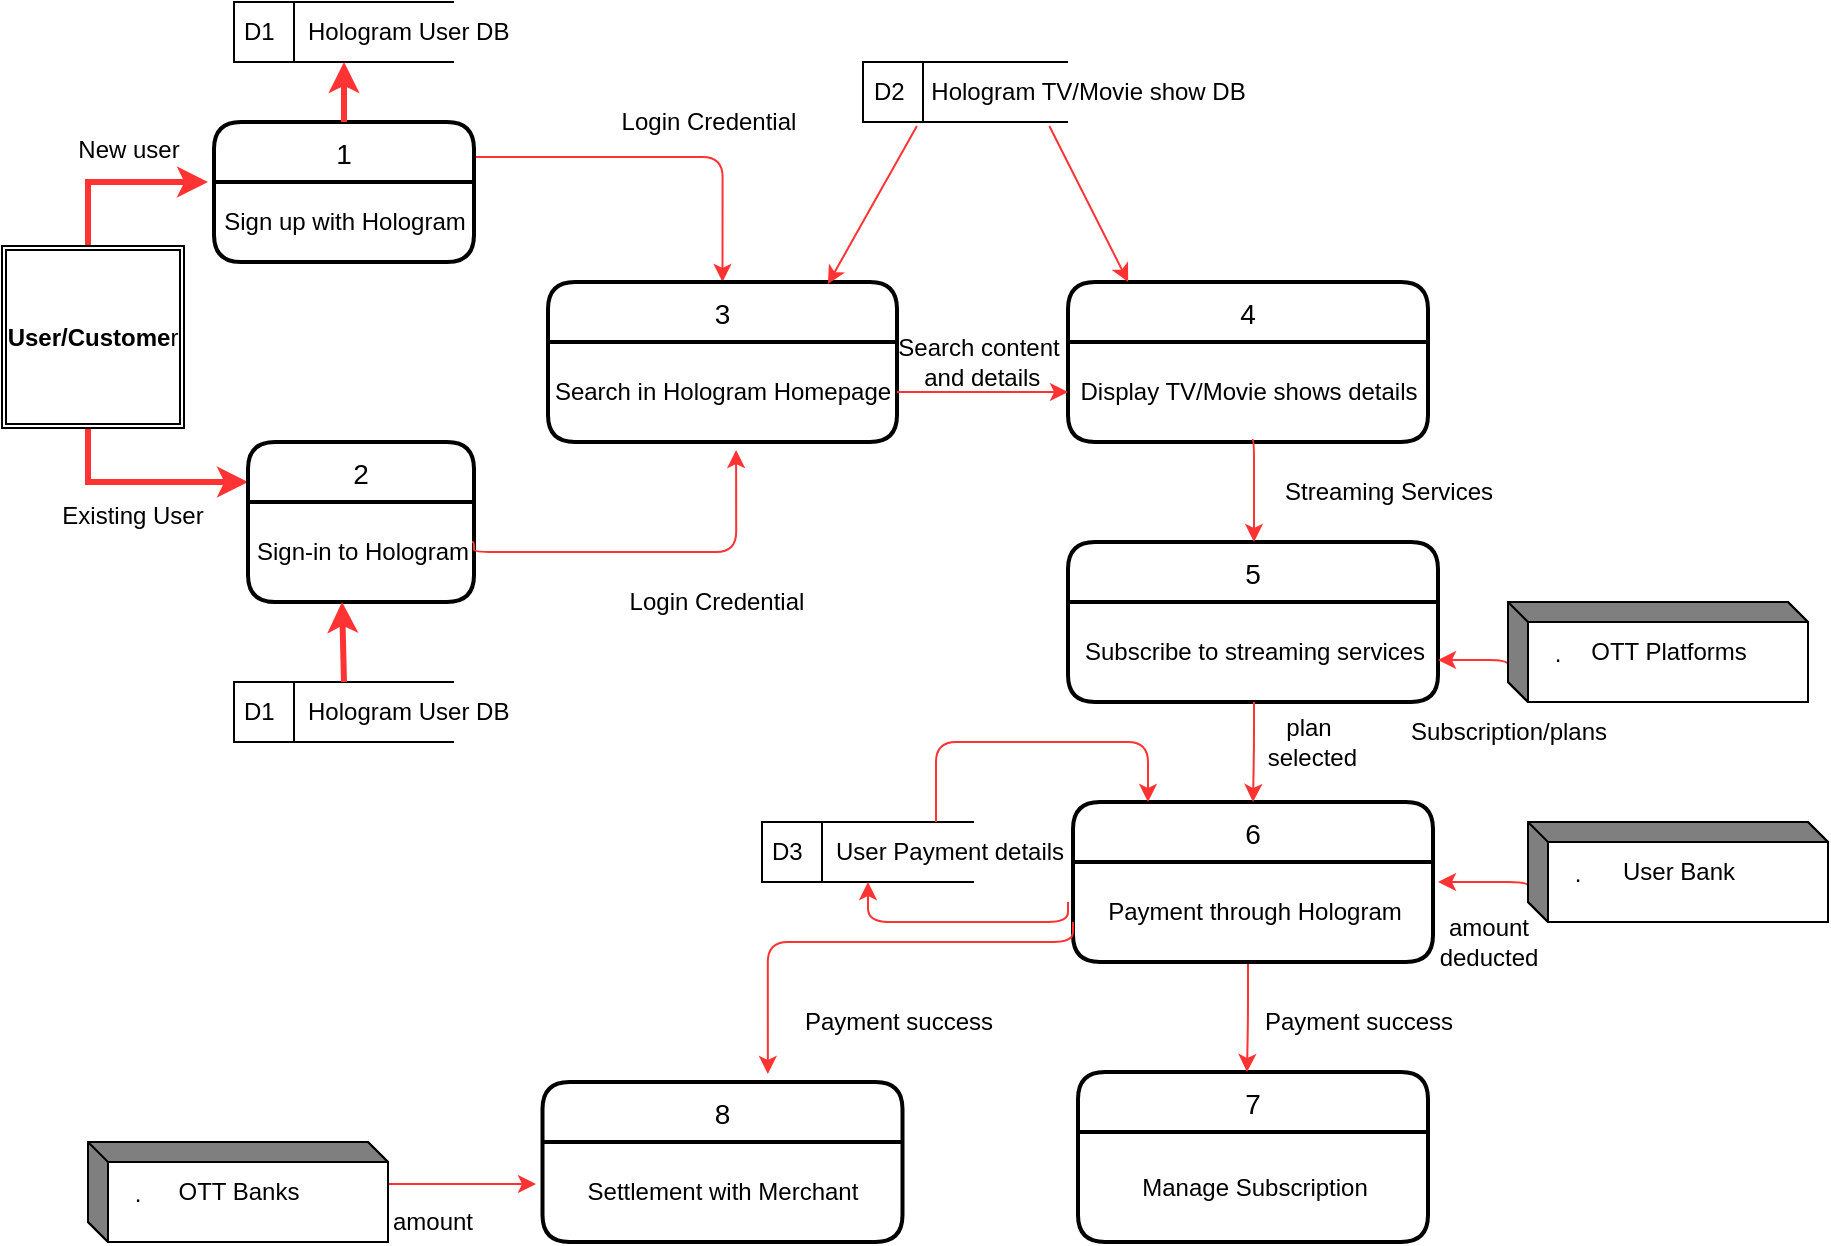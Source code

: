<mxfile version="13.10.6" type="github">
  <diagram id="MY9PlB7ft-bpY4L-uhnj" name="Page-1">
    <mxGraphModel dx="946" dy="651" grid="0" gridSize="10" guides="1" tooltips="1" connect="1" arrows="1" fold="1" page="1" pageScale="1" pageWidth="827" pageHeight="1169" math="0" shadow="0">
      <root>
        <mxCell id="0" />
        <mxCell id="1" parent="0" />
        <mxCell id="Iza76VuhR1Gx-UY5kcg5-1" value="" style="endArrow=classic;html=1;fillColor=#FF0000;strokeColor=#FF3333;rounded=0;strokeWidth=3;" parent="1" edge="1">
          <mxGeometry width="50" height="50" relative="1" as="geometry">
            <mxPoint x="100" y="150" as="sourcePoint" />
            <mxPoint x="160" y="100" as="targetPoint" />
            <Array as="points">
              <mxPoint x="100" y="100" />
            </Array>
          </mxGeometry>
        </mxCell>
        <mxCell id="Iza76VuhR1Gx-UY5kcg5-2" value="" style="endArrow=classic;html=1;fillColor=#FF0000;strokeColor=#FF3333;exitX=0.75;exitY=1;exitDx=0;exitDy=0;entryX=0;entryY=0.25;entryDx=0;entryDy=0;rounded=0;strokeWidth=3;" parent="1" target="Iza76VuhR1Gx-UY5kcg5-6" edge="1">
          <mxGeometry width="50" height="50" relative="1" as="geometry">
            <mxPoint x="100" y="200" as="sourcePoint" />
            <mxPoint x="414" y="340" as="targetPoint" />
            <Array as="points">
              <mxPoint x="100" y="250" />
            </Array>
          </mxGeometry>
        </mxCell>
        <mxCell id="Iza76VuhR1Gx-UY5kcg5-3" value="" style="edgeStyle=segmentEdgeStyle;endArrow=classic;html=1;strokeColor=#FF3333;fillColor=#FF0000;entryX=0.5;entryY=0;entryDx=0;entryDy=0;exitX=1;exitY=0.25;exitDx=0;exitDy=0;" parent="1" source="Iza76VuhR1Gx-UY5kcg5-4" target="Iza76VuhR1Gx-UY5kcg5-8" edge="1">
          <mxGeometry width="50" height="50" relative="1" as="geometry">
            <mxPoint x="570" y="170" as="sourcePoint" />
            <mxPoint x="499.72" y="141" as="targetPoint" />
            <Array as="points" />
          </mxGeometry>
        </mxCell>
        <mxCell id="Iza76VuhR1Gx-UY5kcg5-4" value="1" style="swimlane;childLayout=stackLayout;horizontal=1;startSize=30;horizontalStack=0;rounded=1;fontSize=14;fontStyle=0;strokeWidth=2;resizeParent=0;resizeLast=1;shadow=0;dashed=0;align=center;" parent="1" vertex="1">
          <mxGeometry x="163" y="70" width="130" height="70" as="geometry">
            <mxRectangle x="20" y="370" width="40" height="30" as="alternateBounds" />
          </mxGeometry>
        </mxCell>
        <mxCell id="Iza76VuhR1Gx-UY5kcg5-5" value="Sign up with Hologram" style="text;html=1;align=center;verticalAlign=middle;resizable=0;points=[];autosize=1;" parent="Iza76VuhR1Gx-UY5kcg5-4" vertex="1">
          <mxGeometry y="30" width="130" height="40" as="geometry" />
        </mxCell>
        <mxCell id="Iza76VuhR1Gx-UY5kcg5-6" value="2" style="swimlane;childLayout=stackLayout;horizontal=1;startSize=30;horizontalStack=0;rounded=1;fontSize=14;fontStyle=0;strokeWidth=2;resizeParent=0;resizeLast=1;shadow=0;dashed=0;align=center;" parent="1" vertex="1">
          <mxGeometry x="180" y="230" width="113" height="80" as="geometry">
            <mxRectangle x="20" y="370" width="40" height="30" as="alternateBounds" />
          </mxGeometry>
        </mxCell>
        <mxCell id="Iza76VuhR1Gx-UY5kcg5-7" value="Sign-in to Hologram" style="text;html=1;align=center;verticalAlign=middle;resizable=0;points=[];autosize=1;" parent="Iza76VuhR1Gx-UY5kcg5-6" vertex="1">
          <mxGeometry y="30" width="113" height="50" as="geometry" />
        </mxCell>
        <mxCell id="Iza76VuhR1Gx-UY5kcg5-8" value="3" style="swimlane;childLayout=stackLayout;horizontal=1;startSize=30;horizontalStack=0;rounded=1;fontSize=14;fontStyle=0;strokeWidth=2;resizeParent=0;resizeLast=1;shadow=0;dashed=0;align=center;" parent="1" vertex="1">
          <mxGeometry x="330" y="150" width="174.5" height="80" as="geometry">
            <mxRectangle x="20" y="370" width="40" height="30" as="alternateBounds" />
          </mxGeometry>
        </mxCell>
        <mxCell id="Iza76VuhR1Gx-UY5kcg5-9" value="Search in Hologram Homepage" style="text;html=1;align=center;verticalAlign=middle;resizable=0;points=[];autosize=1;" parent="Iza76VuhR1Gx-UY5kcg5-8" vertex="1">
          <mxGeometry y="30" width="174.5" height="50" as="geometry" />
        </mxCell>
        <mxCell id="Iza76VuhR1Gx-UY5kcg5-10" value="4" style="swimlane;childLayout=stackLayout;horizontal=1;startSize=30;horizontalStack=0;rounded=1;fontSize=14;fontStyle=0;strokeWidth=2;resizeParent=0;resizeLast=1;shadow=0;dashed=0;align=center;" parent="1" vertex="1">
          <mxGeometry x="590" y="150" width="180" height="80" as="geometry">
            <mxRectangle x="20" y="370" width="40" height="30" as="alternateBounds" />
          </mxGeometry>
        </mxCell>
        <mxCell id="Iza76VuhR1Gx-UY5kcg5-11" value="Display TV/Movie shows details" style="text;html=1;align=center;verticalAlign=middle;resizable=0;points=[];autosize=1;" parent="Iza76VuhR1Gx-UY5kcg5-10" vertex="1">
          <mxGeometry y="30" width="180" height="50" as="geometry" />
        </mxCell>
        <mxCell id="Iza76VuhR1Gx-UY5kcg5-12" value="D2&amp;nbsp; &amp;nbsp; Hologram TV/Movie show DB" style="html=1;dashed=0;whitespace=wrap;shape=mxgraph.dfd.dataStoreID;align=left;spacingLeft=3;points=[[0,0],[0.5,0],[1,0],[0,0.5],[1,0.5],[0,1],[0.5,1],[1,1]];" parent="1" vertex="1">
          <mxGeometry x="487.5" y="40" width="102.5" height="30" as="geometry" />
        </mxCell>
        <mxCell id="Iza76VuhR1Gx-UY5kcg5-13" value="D1&amp;nbsp; &amp;nbsp; &amp;nbsp;Hologram User DB" style="html=1;dashed=0;whitespace=wrap;shape=mxgraph.dfd.dataStoreID;align=left;spacingLeft=3;points=[[0,0],[0.5,0],[1,0],[0,0.5],[1,0.5],[0,1],[0.5,1],[1,1]];" parent="1" vertex="1">
          <mxGeometry x="173" y="350" width="110" height="30" as="geometry" />
        </mxCell>
        <mxCell id="Iza76VuhR1Gx-UY5kcg5-14" value="5" style="swimlane;childLayout=stackLayout;horizontal=1;startSize=30;horizontalStack=0;rounded=1;fontSize=14;fontStyle=0;strokeWidth=2;resizeParent=0;resizeLast=1;shadow=0;dashed=0;align=center;" parent="1" vertex="1">
          <mxGeometry x="590" y="280" width="185" height="80" as="geometry">
            <mxRectangle x="20" y="370" width="40" height="30" as="alternateBounds" />
          </mxGeometry>
        </mxCell>
        <mxCell id="Iza76VuhR1Gx-UY5kcg5-15" value="Subscribe to streaming services" style="text;html=1;align=center;verticalAlign=middle;resizable=0;points=[];autosize=1;" parent="Iza76VuhR1Gx-UY5kcg5-14" vertex="1">
          <mxGeometry y="30" width="185" height="50" as="geometry" />
        </mxCell>
        <mxCell id="Iza76VuhR1Gx-UY5kcg5-16" value="6" style="swimlane;childLayout=stackLayout;horizontal=1;startSize=30;horizontalStack=0;rounded=1;fontSize=14;fontStyle=0;strokeWidth=2;resizeParent=0;resizeLast=1;shadow=0;dashed=0;align=center;" parent="1" vertex="1">
          <mxGeometry x="592.5" y="410" width="180" height="80" as="geometry">
            <mxRectangle x="20" y="370" width="40" height="30" as="alternateBounds" />
          </mxGeometry>
        </mxCell>
        <mxCell id="Iza76VuhR1Gx-UY5kcg5-17" value="Payment through Hologram" style="text;html=1;align=center;verticalAlign=middle;resizable=0;points=[];autosize=1;" parent="Iza76VuhR1Gx-UY5kcg5-16" vertex="1">
          <mxGeometry y="30" width="180" height="50" as="geometry" />
        </mxCell>
        <mxCell id="Iza76VuhR1Gx-UY5kcg5-18" value="7" style="swimlane;childLayout=stackLayout;horizontal=1;startSize=30;horizontalStack=0;rounded=1;fontSize=14;fontStyle=0;strokeWidth=2;resizeParent=0;resizeLast=1;shadow=0;dashed=0;align=center;" parent="1" vertex="1">
          <mxGeometry x="595" y="545" width="175" height="85" as="geometry">
            <mxRectangle x="20" y="370" width="40" height="30" as="alternateBounds" />
          </mxGeometry>
        </mxCell>
        <mxCell id="Iza76VuhR1Gx-UY5kcg5-19" value="Manage Subscription" style="text;html=1;align=center;verticalAlign=middle;resizable=0;points=[];autosize=1;" parent="Iza76VuhR1Gx-UY5kcg5-18" vertex="1">
          <mxGeometry y="30" width="175" height="55" as="geometry" />
        </mxCell>
        <mxCell id="Iza76VuhR1Gx-UY5kcg5-20" value="8" style="swimlane;childLayout=stackLayout;horizontal=1;startSize=30;horizontalStack=0;rounded=1;fontSize=14;fontStyle=0;strokeWidth=2;resizeParent=0;resizeLast=1;shadow=0;dashed=0;align=center;" parent="1" vertex="1">
          <mxGeometry x="327.25" y="550" width="180" height="80" as="geometry">
            <mxRectangle x="20" y="370" width="40" height="30" as="alternateBounds" />
          </mxGeometry>
        </mxCell>
        <mxCell id="Iza76VuhR1Gx-UY5kcg5-21" value="Settlement with Merchant" style="text;html=1;align=center;verticalAlign=middle;resizable=0;points=[];autosize=1;" parent="Iza76VuhR1Gx-UY5kcg5-20" vertex="1">
          <mxGeometry y="30" width="180" height="50" as="geometry" />
        </mxCell>
        <mxCell id="Iza76VuhR1Gx-UY5kcg5-22" value="D1&amp;nbsp; &amp;nbsp; &amp;nbsp;Hologram User DB" style="html=1;dashed=0;whitespace=wrap;shape=mxgraph.dfd.dataStoreID;align=left;spacingLeft=3;points=[[0,0],[0.5,0],[1,0],[0,0.5],[1,0.5],[0,1],[0.5,1],[1,1]];" parent="1" vertex="1">
          <mxGeometry x="173" y="10" width="110" height="30" as="geometry" />
        </mxCell>
        <mxCell id="Iza76VuhR1Gx-UY5kcg5-23" value="" style="endArrow=classic;html=1;fillColor=#FF0000;strokeColor=#FF3333;entryX=0.5;entryY=1;entryDx=0;entryDy=0;exitX=0.5;exitY=0;exitDx=0;exitDy=0;rounded=0;strokeWidth=3;" parent="1" source="Iza76VuhR1Gx-UY5kcg5-4" target="Iza76VuhR1Gx-UY5kcg5-22" edge="1">
          <mxGeometry width="50" height="50" relative="1" as="geometry">
            <mxPoint x="218" y="67" as="sourcePoint" />
            <mxPoint x="250" y="58" as="targetPoint" />
          </mxGeometry>
        </mxCell>
        <mxCell id="Iza76VuhR1Gx-UY5kcg5-24" value="" style="edgeStyle=segmentEdgeStyle;endArrow=classic;html=1;strokeColor=#FF3333;fillColor=#FF0000;entryX=0.539;entryY=1.08;entryDx=0;entryDy=0;entryPerimeter=0;exitX=0.991;exitY=0.4;exitDx=0;exitDy=0;exitPerimeter=0;" parent="1" source="Iza76VuhR1Gx-UY5kcg5-7" target="Iza76VuhR1Gx-UY5kcg5-9" edge="1">
          <mxGeometry width="50" height="50" relative="1" as="geometry">
            <mxPoint x="293" y="277" as="sourcePoint" />
            <mxPoint x="488" y="217" as="targetPoint" />
            <Array as="points">
              <mxPoint x="293" y="280" />
              <mxPoint x="293" y="285" />
              <mxPoint x="424" y="285" />
            </Array>
          </mxGeometry>
        </mxCell>
        <mxCell id="Iza76VuhR1Gx-UY5kcg5-25" value="" style="endArrow=classic;html=1;fillColor=#FF0000;strokeColor=#FF3333;exitX=0.5;exitY=0;exitDx=0;exitDy=0;entryX=0.416;entryY=1;entryDx=0;entryDy=0;entryPerimeter=0;rounded=0;strokeWidth=3;" parent="1" source="Iza76VuhR1Gx-UY5kcg5-13" target="Iza76VuhR1Gx-UY5kcg5-7" edge="1">
          <mxGeometry width="50" height="50" relative="1" as="geometry">
            <mxPoint x="110" y="210" as="sourcePoint" />
            <mxPoint x="230" y="313" as="targetPoint" />
            <Array as="points" />
          </mxGeometry>
        </mxCell>
        <mxCell id="Iza76VuhR1Gx-UY5kcg5-26" value="" style="endArrow=classic;html=1;fillColor=#FF0000;strokeColor=#FF3333;entryX=0.802;entryY=0.013;entryDx=0;entryDy=0;entryPerimeter=0;exitX=0.263;exitY=1.067;exitDx=0;exitDy=0;exitPerimeter=0;" parent="1" source="Iza76VuhR1Gx-UY5kcg5-12" target="Iza76VuhR1Gx-UY5kcg5-8" edge="1">
          <mxGeometry width="50" height="50" relative="1" as="geometry">
            <mxPoint x="470" y="103" as="sourcePoint" />
            <mxPoint x="475" y="145" as="targetPoint" />
          </mxGeometry>
        </mxCell>
        <mxCell id="Iza76VuhR1Gx-UY5kcg5-27" value="" style="edgeStyle=segmentEdgeStyle;endArrow=classic;html=1;strokeColor=#FF3333;fillColor=#FF0000;" parent="1" source="Iza76VuhR1Gx-UY5kcg5-9" edge="1">
          <mxGeometry width="50" height="50" relative="1" as="geometry">
            <mxPoint x="520" y="210" as="sourcePoint" />
            <mxPoint x="590" y="205" as="targetPoint" />
            <Array as="points" />
          </mxGeometry>
        </mxCell>
        <mxCell id="Iza76VuhR1Gx-UY5kcg5-28" value="" style="edgeStyle=segmentEdgeStyle;endArrow=classic;html=1;strokeColor=#FF3333;fillColor=#FF0000;exitX=0.511;exitY=0.98;exitDx=0;exitDy=0;exitPerimeter=0;" parent="1" source="Iza76VuhR1Gx-UY5kcg5-11" edge="1">
          <mxGeometry width="50" height="50" relative="1" as="geometry">
            <mxPoint x="683" y="240" as="sourcePoint" />
            <mxPoint x="683" y="280" as="targetPoint" />
            <Array as="points">
              <mxPoint x="683" y="229" />
            </Array>
          </mxGeometry>
        </mxCell>
        <mxCell id="Iza76VuhR1Gx-UY5kcg5-29" value="" style="edgeStyle=segmentEdgeStyle;endArrow=classic;html=1;strokeColor=#FF3333;fillColor=#FF0000;entryX=0.5;entryY=0;entryDx=0;entryDy=0;" parent="1" target="Iza76VuhR1Gx-UY5kcg5-16" edge="1">
          <mxGeometry width="50" height="50" relative="1" as="geometry">
            <mxPoint x="683" y="360" as="sourcePoint" />
            <mxPoint x="693" y="380" as="targetPoint" />
            <Array as="points">
              <mxPoint x="683" y="383" />
            </Array>
          </mxGeometry>
        </mxCell>
        <mxCell id="Iza76VuhR1Gx-UY5kcg5-30" value="" style="edgeStyle=segmentEdgeStyle;endArrow=classic;html=1;strokeColor=#FF3333;fillColor=#FF0000;entryX=0.5;entryY=0;entryDx=0;entryDy=0;" parent="1" edge="1">
          <mxGeometry width="50" height="50" relative="1" as="geometry">
            <mxPoint x="680" y="491" as="sourcePoint" />
            <mxPoint x="679.5" y="545" as="targetPoint" />
            <Array as="points">
              <mxPoint x="680" y="518" />
            </Array>
          </mxGeometry>
        </mxCell>
        <mxCell id="Iza76VuhR1Gx-UY5kcg5-31" value="" style="edgeStyle=segmentEdgeStyle;endArrow=classic;html=1;strokeColor=#FF3333;fillColor=#FF0000;exitX=0;exitY=0.75;exitDx=0;exitDy=0;entryX=0.626;entryY=-0.05;entryDx=0;entryDy=0;entryPerimeter=0;" parent="1" source="Iza76VuhR1Gx-UY5kcg5-16" target="Iza76VuhR1Gx-UY5kcg5-20" edge="1">
          <mxGeometry width="50" height="50" relative="1" as="geometry">
            <mxPoint x="561" y="480" as="sourcePoint" />
            <mxPoint x="440" y="540" as="targetPoint" />
            <Array as="points">
              <mxPoint x="593" y="480" />
              <mxPoint x="440" y="480" />
            </Array>
          </mxGeometry>
        </mxCell>
        <mxCell id="Iza76VuhR1Gx-UY5kcg5-32" value="" style="endArrow=classic;html=1;fillColor=#FF0000;strokeColor=#FF3333;exitX=0.909;exitY=1.067;exitDx=0;exitDy=0;exitPerimeter=0;entryX=0.167;entryY=0;entryDx=0;entryDy=0;entryPerimeter=0;" parent="1" source="Iza76VuhR1Gx-UY5kcg5-12" target="Iza76VuhR1Gx-UY5kcg5-10" edge="1">
          <mxGeometry width="50" height="50" relative="1" as="geometry">
            <mxPoint x="480" y="113" as="sourcePoint" />
            <mxPoint x="630" y="102" as="targetPoint" />
          </mxGeometry>
        </mxCell>
        <mxCell id="Iza76VuhR1Gx-UY5kcg5-33" value="" style="edgeStyle=segmentEdgeStyle;endArrow=classic;html=1;strokeColor=#FF3333;fillColor=#FF0000;exitX=0;exitY=0.75;exitDx=0;exitDy=0;" parent="1" target="Iza76VuhR1Gx-UY5kcg5-15" edge="1">
          <mxGeometry width="50" height="50" relative="1" as="geometry">
            <mxPoint x="810" y="343.75" as="sourcePoint" />
            <mxPoint x="778" y="339" as="targetPoint" />
            <Array as="points">
              <mxPoint x="810" y="339" />
            </Array>
          </mxGeometry>
        </mxCell>
        <mxCell id="Iza76VuhR1Gx-UY5kcg5-34" value="D3&amp;nbsp; &amp;nbsp; &amp;nbsp;User Payment details" style="html=1;dashed=0;whitespace=wrap;shape=mxgraph.dfd.dataStoreID;align=left;spacingLeft=3;points=[[0,0],[0.5,0],[1,0],[0,0.5],[1,0.5],[0,1],[0.5,1],[1,1]];" parent="1" vertex="1">
          <mxGeometry x="437" y="420" width="106" height="30" as="geometry" />
        </mxCell>
        <mxCell id="Iza76VuhR1Gx-UY5kcg5-35" value="" style="edgeStyle=segmentEdgeStyle;endArrow=classic;html=1;strokeColor=#FF3333;fillColor=#FF0000;" parent="1" edge="1">
          <mxGeometry width="50" height="50" relative="1" as="geometry">
            <mxPoint x="524" y="420" as="sourcePoint" />
            <mxPoint x="630" y="410" as="targetPoint" />
            <Array as="points">
              <mxPoint x="524" y="380" />
              <mxPoint x="630" y="380" />
            </Array>
          </mxGeometry>
        </mxCell>
        <mxCell id="Iza76VuhR1Gx-UY5kcg5-36" value="" style="edgeStyle=segmentEdgeStyle;endArrow=classic;html=1;strokeColor=#FF3333;fillColor=#FF0000;entryX=0.5;entryY=1;entryDx=0;entryDy=0;" parent="1" target="Iza76VuhR1Gx-UY5kcg5-34" edge="1">
          <mxGeometry width="50" height="50" relative="1" as="geometry">
            <mxPoint x="590" y="460" as="sourcePoint" />
            <mxPoint x="490" y="460" as="targetPoint" />
            <Array as="points">
              <mxPoint x="590" y="470" />
              <mxPoint x="490" y="470" />
            </Array>
          </mxGeometry>
        </mxCell>
        <mxCell id="Iza76VuhR1Gx-UY5kcg5-37" value="" style="edgeStyle=segmentEdgeStyle;endArrow=classic;html=1;strokeColor=#FF3333;fillColor=#FF0000;exitX=0;exitY=0.75;exitDx=0;exitDy=0;" parent="1" edge="1">
          <mxGeometry width="50" height="50" relative="1" as="geometry">
            <mxPoint x="820" y="453.75" as="sourcePoint" />
            <mxPoint x="775" y="450" as="targetPoint" />
            <Array as="points">
              <mxPoint x="820" y="450" />
            </Array>
          </mxGeometry>
        </mxCell>
        <mxCell id="Iza76VuhR1Gx-UY5kcg5-38" value="" style="edgeStyle=segmentEdgeStyle;endArrow=classic;html=1;strokeColor=#FF3333;fillColor=#FF0000;exitX=1;exitY=0.75;exitDx=0;exitDy=0;" parent="1" edge="1">
          <mxGeometry width="50" height="50" relative="1" as="geometry">
            <mxPoint x="250" y="601" as="sourcePoint" />
            <mxPoint x="324" y="601" as="targetPoint" />
            <Array as="points">
              <mxPoint x="324" y="601" />
            </Array>
          </mxGeometry>
        </mxCell>
        <mxCell id="Iza76VuhR1Gx-UY5kcg5-39" value="&lt;span style=&quot;color: rgba(0 , 0 , 0 , 0) ; font-family: monospace ; font-size: 0px&quot;&gt;%3CmxGraphModel%3E%3Croot%3E%3CmxCell%20id%3D%220%22%2F%3E%3CmxCell%20id%3D%221%22%20parent%3D%220%22%2F%3E%3CmxCell%20id%3D%222%22%20value%3D%22Login%20Credential%22%20style%3D%22text%3Bhtml%3D1%3Balign%3Dcenter%3BverticalAlign%3Dmiddle%3Bresizable%3D0%3Bpoints%3D%5B%5D%3Bautosize%3D1%3B%22%20vertex%3D%221%22%20parent%3D%221%22%3E%3CmxGeometry%20x%3D%22360%22%20y%3D%2260%22%20width%3D%22100%22%20height%3D%2220%22%20as%3D%22geometry%22%2F%3E%3C%2FmxCell%3E%3C%2Froot%3E%3C%2FmxGraphModel%3E&lt;/span&gt;" style="text;html=1;resizable=0;autosize=1;align=center;verticalAlign=middle;points=[];fillColor=none;strokeColor=none;rounded=0;" parent="1" vertex="1">
          <mxGeometry x="400" y="310" width="20" height="20" as="geometry" />
        </mxCell>
        <mxCell id="Iza76VuhR1Gx-UY5kcg5-40" value="New user" style="text;html=1;align=center;verticalAlign=middle;resizable=0;points=[];autosize=1;" parent="1" vertex="1">
          <mxGeometry x="85" y="74" width="70" height="20" as="geometry" />
        </mxCell>
        <mxCell id="Iza76VuhR1Gx-UY5kcg5-41" value="Existing User" style="text;html=1;align=center;verticalAlign=middle;resizable=0;points=[];autosize=1;" parent="1" vertex="1">
          <mxGeometry x="77" y="257" width="90" height="20" as="geometry" />
        </mxCell>
        <mxCell id="Iza76VuhR1Gx-UY5kcg5-42" value="Login Credential" style="text;html=1;align=center;verticalAlign=middle;resizable=0;points=[];autosize=1;" parent="1" vertex="1">
          <mxGeometry x="360" y="60" width="100" height="20" as="geometry" />
        </mxCell>
        <mxCell id="Iza76VuhR1Gx-UY5kcg5-43" value="Login Credential" style="text;html=1;align=center;verticalAlign=middle;resizable=0;points=[];autosize=1;" parent="1" vertex="1">
          <mxGeometry x="364" y="300" width="100" height="20" as="geometry" />
        </mxCell>
        <mxCell id="Iza76VuhR1Gx-UY5kcg5-44" value="Search content&lt;br&gt;&amp;nbsp;and details" style="text;html=1;align=center;verticalAlign=middle;resizable=0;points=[];autosize=1;" parent="1" vertex="1">
          <mxGeometry x="495" y="175" width="100" height="30" as="geometry" />
        </mxCell>
        <mxCell id="Iza76VuhR1Gx-UY5kcg5-45" value="Streaming Services" style="text;html=1;align=center;verticalAlign=middle;resizable=0;points=[];autosize=1;" parent="1" vertex="1">
          <mxGeometry x="690" y="245" width="120" height="20" as="geometry" />
        </mxCell>
        <mxCell id="Iza76VuhR1Gx-UY5kcg5-46" value="Subscription/plans" style="text;html=1;align=center;verticalAlign=middle;resizable=0;points=[];autosize=1;" parent="1" vertex="1">
          <mxGeometry x="755" y="365" width="110" height="20" as="geometry" />
        </mxCell>
        <mxCell id="Iza76VuhR1Gx-UY5kcg5-47" value="plan&lt;br&gt;&amp;nbsp;selected" style="text;html=1;align=center;verticalAlign=middle;resizable=0;points=[];autosize=1;" parent="1" vertex="1">
          <mxGeometry x="680" y="365" width="60" height="30" as="geometry" />
        </mxCell>
        <mxCell id="Iza76VuhR1Gx-UY5kcg5-48" value="amount &lt;br&gt;deducted" style="text;html=1;align=center;verticalAlign=middle;resizable=0;points=[];autosize=1;" parent="1" vertex="1">
          <mxGeometry x="770" y="465" width="60" height="30" as="geometry" />
        </mxCell>
        <mxCell id="Iza76VuhR1Gx-UY5kcg5-49" value="Payment success" style="text;html=1;align=center;verticalAlign=middle;resizable=0;points=[];autosize=1;" parent="1" vertex="1">
          <mxGeometry x="680" y="510" width="110" height="20" as="geometry" />
        </mxCell>
        <mxCell id="Iza76VuhR1Gx-UY5kcg5-50" value="Payment success" style="text;html=1;align=center;verticalAlign=middle;resizable=0;points=[];autosize=1;" parent="1" vertex="1">
          <mxGeometry x="450" y="510" width="110" height="20" as="geometry" />
        </mxCell>
        <mxCell id="Iza76VuhR1Gx-UY5kcg5-51" value="amount" style="text;html=1;align=center;verticalAlign=middle;resizable=0;points=[];autosize=1;" parent="1" vertex="1">
          <mxGeometry x="242.25" y="610" width="60" height="20" as="geometry" />
        </mxCell>
        <mxCell id="Iza76VuhR1Gx-UY5kcg5-54" value="&lt;span&gt;&amp;nbsp; &amp;nbsp;OTT Platforms&lt;/span&gt;" style="html=1;dashed=0;whitespace=wrap;shape=mxgraph.dfd.externalEntity;shadow=0;" parent="1" vertex="1">
          <mxGeometry x="810" y="310" width="150" height="50" as="geometry" />
        </mxCell>
        <mxCell id="Iza76VuhR1Gx-UY5kcg5-55" value="." style="autosize=1;part=1;resizable=0;strokeColor=#FFFFFF;fillColor=inherit;gradientColor=inherit;" parent="Iza76VuhR1Gx-UY5kcg5-54" vertex="1">
          <mxGeometry width="20" height="20" relative="1" as="geometry">
            <mxPoint x="15" y="15" as="offset" />
          </mxGeometry>
        </mxCell>
        <mxCell id="Iza76VuhR1Gx-UY5kcg5-56" value="&lt;span&gt;User Bank&lt;/span&gt;" style="html=1;dashed=0;whitespace=wrap;shape=mxgraph.dfd.externalEntity;shadow=0;" parent="1" vertex="1">
          <mxGeometry x="820" y="420" width="150" height="50" as="geometry" />
        </mxCell>
        <mxCell id="Iza76VuhR1Gx-UY5kcg5-57" value="." style="autosize=1;part=1;resizable=0;strokeColor=#FFFFFF;fillColor=#FFFFFF;gradientColor=inherit;" parent="Iza76VuhR1Gx-UY5kcg5-56" vertex="1">
          <mxGeometry width="20" height="20" relative="1" as="geometry">
            <mxPoint x="15" y="15" as="offset" />
          </mxGeometry>
        </mxCell>
        <mxCell id="Iza76VuhR1Gx-UY5kcg5-58" value="&lt;span&gt;OTT Banks&lt;/span&gt;" style="html=1;dashed=0;whitespace=wrap;shape=mxgraph.dfd.externalEntity;shadow=0;" parent="1" vertex="1">
          <mxGeometry x="100" y="580" width="150" height="50" as="geometry" />
        </mxCell>
        <mxCell id="Iza76VuhR1Gx-UY5kcg5-59" value="." style="autosize=1;part=1;resizable=0;strokeColor=#FFFFFF;fillColor=inherit;gradientColor=inherit;" parent="Iza76VuhR1Gx-UY5kcg5-58" vertex="1">
          <mxGeometry width="20" height="20" relative="1" as="geometry">
            <mxPoint x="15" y="15" as="offset" />
          </mxGeometry>
        </mxCell>
        <mxCell id="StVCQytyxGDM6ouXBsY7-1" value="&lt;b&gt;User/Custome&lt;/b&gt;r" style="shape=ext;double=1;whiteSpace=wrap;html=1;aspect=fixed;" vertex="1" parent="1">
          <mxGeometry x="57" y="132" width="91" height="91" as="geometry" />
        </mxCell>
      </root>
    </mxGraphModel>
  </diagram>
</mxfile>
